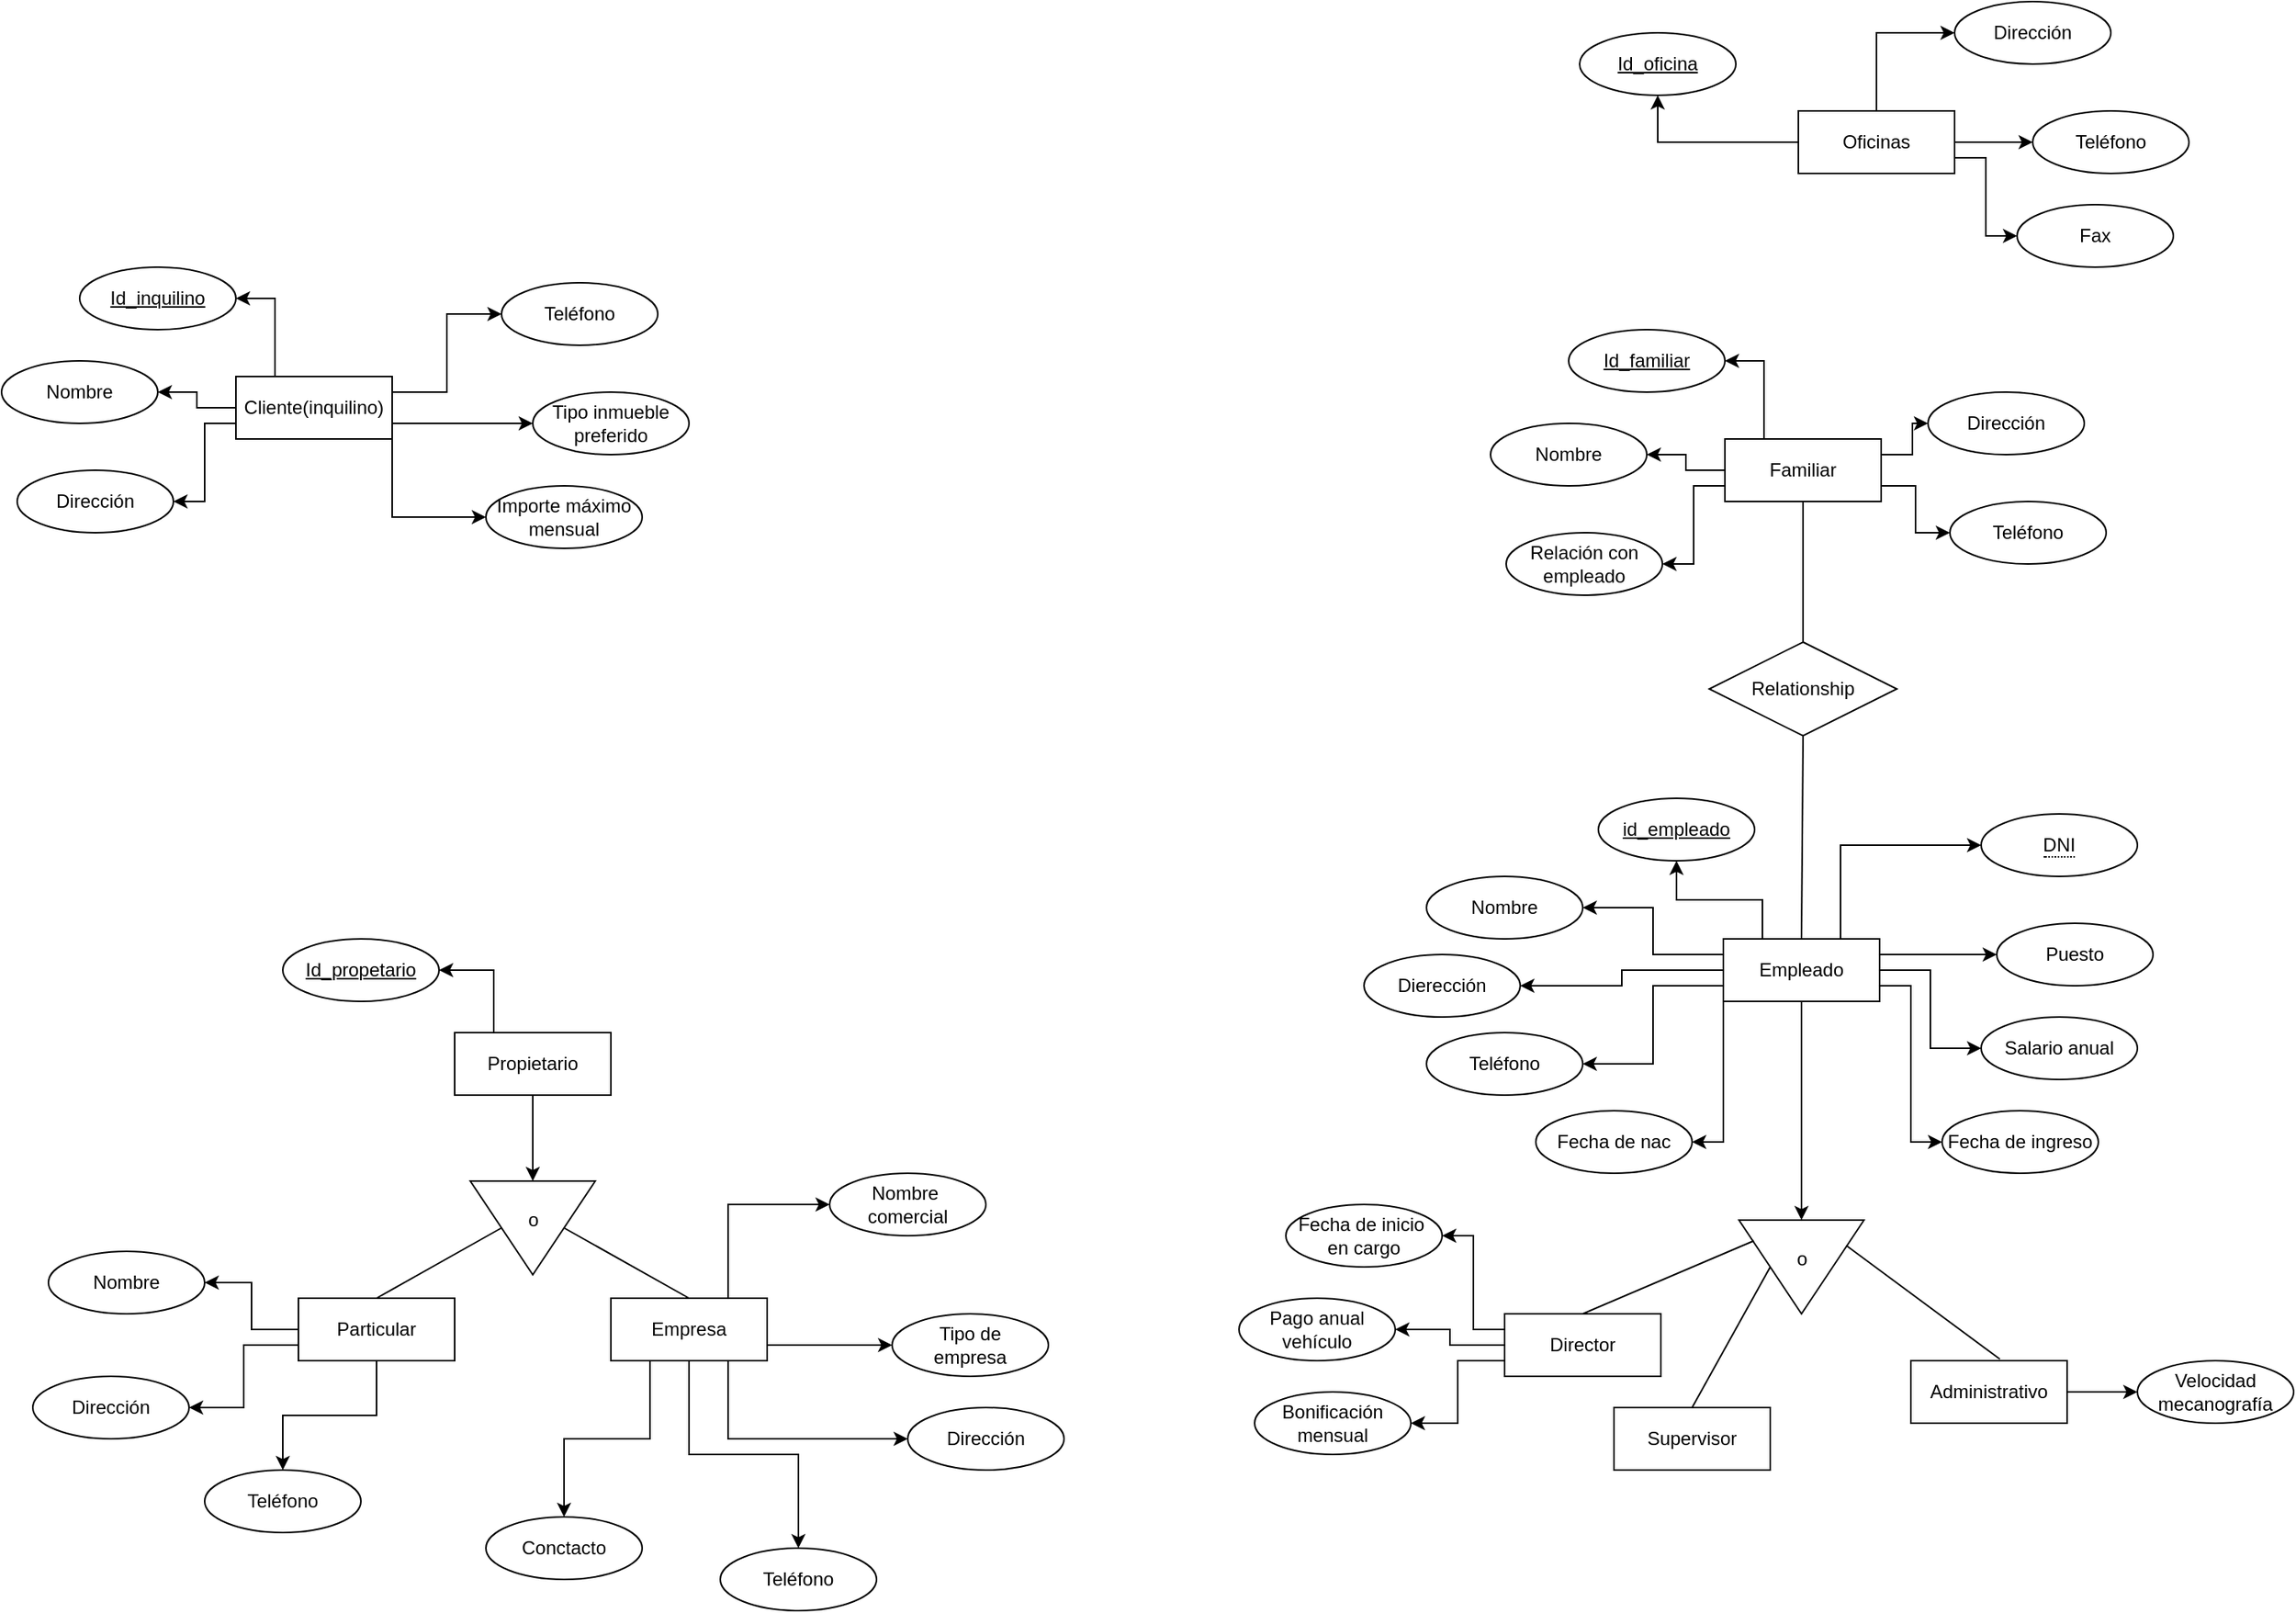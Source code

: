 <mxfile version="28.1.2">
  <diagram name="Página-1" id="LSABtN7aqw4RBNQ7D9AH">
    <mxGraphModel dx="1950" dy="1846" grid="1" gridSize="10" guides="1" tooltips="1" connect="1" arrows="1" fold="1" page="1" pageScale="1" pageWidth="827" pageHeight="1169" math="0" shadow="0">
      <root>
        <mxCell id="0" />
        <mxCell id="1" parent="0" />
        <mxCell id="G-8uH9gzmlZiW9w0FdUu-7" style="edgeStyle=orthogonalEdgeStyle;rounded=0;orthogonalLoop=1;jettySize=auto;html=1;exitX=0;exitY=0.5;exitDx=0;exitDy=0;entryX=0.5;entryY=1;entryDx=0;entryDy=0;" edge="1" parent="1" source="G-8uH9gzmlZiW9w0FdUu-1" target="G-8uH9gzmlZiW9w0FdUu-2">
          <mxGeometry relative="1" as="geometry" />
        </mxCell>
        <mxCell id="G-8uH9gzmlZiW9w0FdUu-8" style="edgeStyle=orthogonalEdgeStyle;rounded=0;orthogonalLoop=1;jettySize=auto;html=1;exitX=0.5;exitY=0;exitDx=0;exitDy=0;entryX=0;entryY=0.5;entryDx=0;entryDy=0;" edge="1" parent="1" source="G-8uH9gzmlZiW9w0FdUu-1" target="G-8uH9gzmlZiW9w0FdUu-4">
          <mxGeometry relative="1" as="geometry" />
        </mxCell>
        <mxCell id="G-8uH9gzmlZiW9w0FdUu-9" style="edgeStyle=orthogonalEdgeStyle;rounded=0;orthogonalLoop=1;jettySize=auto;html=1;exitX=1;exitY=0.5;exitDx=0;exitDy=0;" edge="1" parent="1" source="G-8uH9gzmlZiW9w0FdUu-1" target="G-8uH9gzmlZiW9w0FdUu-5">
          <mxGeometry relative="1" as="geometry" />
        </mxCell>
        <mxCell id="G-8uH9gzmlZiW9w0FdUu-10" style="edgeStyle=orthogonalEdgeStyle;rounded=0;orthogonalLoop=1;jettySize=auto;html=1;exitX=1;exitY=0.75;exitDx=0;exitDy=0;entryX=0;entryY=0.5;entryDx=0;entryDy=0;" edge="1" parent="1" source="G-8uH9gzmlZiW9w0FdUu-1" target="G-8uH9gzmlZiW9w0FdUu-6">
          <mxGeometry relative="1" as="geometry" />
        </mxCell>
        <mxCell id="G-8uH9gzmlZiW9w0FdUu-1" value="Oficinas" style="whiteSpace=wrap;html=1;align=center;" vertex="1" parent="1">
          <mxGeometry x="450" y="-140" width="100" height="40" as="geometry" />
        </mxCell>
        <mxCell id="G-8uH9gzmlZiW9w0FdUu-2" value="Id_oficina" style="ellipse;whiteSpace=wrap;html=1;align=center;fontStyle=4;" vertex="1" parent="1">
          <mxGeometry x="310" y="-190" width="100" height="40" as="geometry" />
        </mxCell>
        <mxCell id="G-8uH9gzmlZiW9w0FdUu-4" value="Dirección" style="ellipse;whiteSpace=wrap;html=1;align=center;" vertex="1" parent="1">
          <mxGeometry x="550" y="-210" width="100" height="40" as="geometry" />
        </mxCell>
        <mxCell id="G-8uH9gzmlZiW9w0FdUu-5" value="Teléfono" style="ellipse;whiteSpace=wrap;html=1;align=center;" vertex="1" parent="1">
          <mxGeometry x="600" y="-140" width="100" height="40" as="geometry" />
        </mxCell>
        <mxCell id="G-8uH9gzmlZiW9w0FdUu-6" value="Fax" style="ellipse;whiteSpace=wrap;html=1;align=center;" vertex="1" parent="1">
          <mxGeometry x="590" y="-80" width="100" height="40" as="geometry" />
        </mxCell>
        <mxCell id="G-8uH9gzmlZiW9w0FdUu-25" style="edgeStyle=orthogonalEdgeStyle;rounded=0;orthogonalLoop=1;jettySize=auto;html=1;exitX=0.25;exitY=0;exitDx=0;exitDy=0;entryX=0.5;entryY=1;entryDx=0;entryDy=0;" edge="1" parent="1" source="G-8uH9gzmlZiW9w0FdUu-11" target="G-8uH9gzmlZiW9w0FdUu-12">
          <mxGeometry relative="1" as="geometry" />
        </mxCell>
        <mxCell id="G-8uH9gzmlZiW9w0FdUu-26" style="edgeStyle=orthogonalEdgeStyle;rounded=0;orthogonalLoop=1;jettySize=auto;html=1;exitX=0.75;exitY=0;exitDx=0;exitDy=0;entryX=0;entryY=0.5;entryDx=0;entryDy=0;" edge="1" parent="1" source="G-8uH9gzmlZiW9w0FdUu-11" target="G-8uH9gzmlZiW9w0FdUu-24">
          <mxGeometry relative="1" as="geometry" />
        </mxCell>
        <mxCell id="G-8uH9gzmlZiW9w0FdUu-27" style="edgeStyle=orthogonalEdgeStyle;rounded=0;orthogonalLoop=1;jettySize=auto;html=1;exitX=1;exitY=0.25;exitDx=0;exitDy=0;entryX=0;entryY=0.5;entryDx=0;entryDy=0;" edge="1" parent="1" source="G-8uH9gzmlZiW9w0FdUu-11" target="G-8uH9gzmlZiW9w0FdUu-14">
          <mxGeometry relative="1" as="geometry" />
        </mxCell>
        <mxCell id="G-8uH9gzmlZiW9w0FdUu-28" style="edgeStyle=orthogonalEdgeStyle;rounded=0;orthogonalLoop=1;jettySize=auto;html=1;exitX=1;exitY=0.5;exitDx=0;exitDy=0;entryX=0;entryY=0.5;entryDx=0;entryDy=0;" edge="1" parent="1" source="G-8uH9gzmlZiW9w0FdUu-11" target="G-8uH9gzmlZiW9w0FdUu-15">
          <mxGeometry relative="1" as="geometry" />
        </mxCell>
        <mxCell id="G-8uH9gzmlZiW9w0FdUu-29" style="edgeStyle=orthogonalEdgeStyle;rounded=0;orthogonalLoop=1;jettySize=auto;html=1;exitX=1;exitY=0.75;exitDx=0;exitDy=0;entryX=0;entryY=0.5;entryDx=0;entryDy=0;" edge="1" parent="1" source="G-8uH9gzmlZiW9w0FdUu-11" target="G-8uH9gzmlZiW9w0FdUu-16">
          <mxGeometry relative="1" as="geometry" />
        </mxCell>
        <mxCell id="G-8uH9gzmlZiW9w0FdUu-30" style="edgeStyle=orthogonalEdgeStyle;rounded=0;orthogonalLoop=1;jettySize=auto;html=1;exitX=0;exitY=0.25;exitDx=0;exitDy=0;entryX=1;entryY=0.5;entryDx=0;entryDy=0;" edge="1" parent="1" source="G-8uH9gzmlZiW9w0FdUu-11" target="G-8uH9gzmlZiW9w0FdUu-22">
          <mxGeometry relative="1" as="geometry" />
        </mxCell>
        <mxCell id="G-8uH9gzmlZiW9w0FdUu-31" style="edgeStyle=orthogonalEdgeStyle;rounded=0;orthogonalLoop=1;jettySize=auto;html=1;exitX=0;exitY=0.5;exitDx=0;exitDy=0;entryX=1;entryY=0.5;entryDx=0;entryDy=0;" edge="1" parent="1" source="G-8uH9gzmlZiW9w0FdUu-11" target="G-8uH9gzmlZiW9w0FdUu-23">
          <mxGeometry relative="1" as="geometry" />
        </mxCell>
        <mxCell id="G-8uH9gzmlZiW9w0FdUu-32" style="edgeStyle=orthogonalEdgeStyle;rounded=0;orthogonalLoop=1;jettySize=auto;html=1;exitX=0;exitY=0.75;exitDx=0;exitDy=0;entryX=1;entryY=0.5;entryDx=0;entryDy=0;" edge="1" parent="1" source="G-8uH9gzmlZiW9w0FdUu-11" target="G-8uH9gzmlZiW9w0FdUu-17">
          <mxGeometry relative="1" as="geometry" />
        </mxCell>
        <mxCell id="G-8uH9gzmlZiW9w0FdUu-33" style="edgeStyle=orthogonalEdgeStyle;rounded=0;orthogonalLoop=1;jettySize=auto;html=1;exitX=0;exitY=1;exitDx=0;exitDy=0;entryX=1;entryY=0.5;entryDx=0;entryDy=0;" edge="1" parent="1" source="G-8uH9gzmlZiW9w0FdUu-11" target="G-8uH9gzmlZiW9w0FdUu-18">
          <mxGeometry relative="1" as="geometry" />
        </mxCell>
        <mxCell id="G-8uH9gzmlZiW9w0FdUu-35" style="edgeStyle=orthogonalEdgeStyle;rounded=0;orthogonalLoop=1;jettySize=auto;html=1;exitX=0.5;exitY=1;exitDx=0;exitDy=0;" edge="1" parent="1" source="G-8uH9gzmlZiW9w0FdUu-11" target="G-8uH9gzmlZiW9w0FdUu-34">
          <mxGeometry relative="1" as="geometry" />
        </mxCell>
        <mxCell id="G-8uH9gzmlZiW9w0FdUu-11" value="Empleado" style="whiteSpace=wrap;html=1;align=center;" vertex="1" parent="1">
          <mxGeometry x="402" y="390" width="100" height="40" as="geometry" />
        </mxCell>
        <mxCell id="G-8uH9gzmlZiW9w0FdUu-12" value="id_empleado" style="ellipse;whiteSpace=wrap;html=1;align=center;fontStyle=4;" vertex="1" parent="1">
          <mxGeometry x="322" y="300" width="100" height="40" as="geometry" />
        </mxCell>
        <mxCell id="G-8uH9gzmlZiW9w0FdUu-14" value="Puesto" style="ellipse;whiteSpace=wrap;html=1;align=center;" vertex="1" parent="1">
          <mxGeometry x="577" y="380" width="100" height="40" as="geometry" />
        </mxCell>
        <mxCell id="G-8uH9gzmlZiW9w0FdUu-15" value="Salario anual" style="ellipse;whiteSpace=wrap;html=1;align=center;" vertex="1" parent="1">
          <mxGeometry x="567" y="440" width="100" height="40" as="geometry" />
        </mxCell>
        <mxCell id="G-8uH9gzmlZiW9w0FdUu-16" value="Fecha de ingreso" style="ellipse;whiteSpace=wrap;html=1;align=center;" vertex="1" parent="1">
          <mxGeometry x="542" y="500" width="100" height="40" as="geometry" />
        </mxCell>
        <mxCell id="G-8uH9gzmlZiW9w0FdUu-17" value="Teléfono" style="ellipse;whiteSpace=wrap;html=1;align=center;" vertex="1" parent="1">
          <mxGeometry x="212" y="450" width="100" height="40" as="geometry" />
        </mxCell>
        <mxCell id="G-8uH9gzmlZiW9w0FdUu-18" value="Fecha de nac" style="ellipse;whiteSpace=wrap;html=1;align=center;" vertex="1" parent="1">
          <mxGeometry x="282" y="500" width="100" height="40" as="geometry" />
        </mxCell>
        <mxCell id="G-8uH9gzmlZiW9w0FdUu-22" value="Nombre" style="ellipse;whiteSpace=wrap;html=1;align=center;" vertex="1" parent="1">
          <mxGeometry x="212" y="350" width="100" height="40" as="geometry" />
        </mxCell>
        <mxCell id="G-8uH9gzmlZiW9w0FdUu-23" value="Dierección" style="ellipse;whiteSpace=wrap;html=1;align=center;" vertex="1" parent="1">
          <mxGeometry x="172" y="400" width="100" height="40" as="geometry" />
        </mxCell>
        <mxCell id="G-8uH9gzmlZiW9w0FdUu-24" value="&lt;span style=&quot;border-bottom-width: 1px; border-bottom-style: dotted; border-bottom-color: currentcolor;&quot;&gt;DNI&lt;/span&gt;" style="ellipse;whiteSpace=wrap;html=1;align=center;" vertex="1" parent="1">
          <mxGeometry x="567" y="310" width="100" height="40" as="geometry" />
        </mxCell>
        <mxCell id="G-8uH9gzmlZiW9w0FdUu-34" value="" style="triangle;whiteSpace=wrap;html=1;rotation=90;" vertex="1" parent="1">
          <mxGeometry x="422" y="560" width="60" height="80" as="geometry" />
        </mxCell>
        <mxCell id="G-8uH9gzmlZiW9w0FdUu-47" style="edgeStyle=orthogonalEdgeStyle;rounded=0;orthogonalLoop=1;jettySize=auto;html=1;exitX=0;exitY=0.25;exitDx=0;exitDy=0;entryX=1;entryY=0.5;entryDx=0;entryDy=0;" edge="1" parent="1" source="G-8uH9gzmlZiW9w0FdUu-36" target="G-8uH9gzmlZiW9w0FdUu-45">
          <mxGeometry relative="1" as="geometry" />
        </mxCell>
        <mxCell id="G-8uH9gzmlZiW9w0FdUu-48" style="edgeStyle=orthogonalEdgeStyle;rounded=0;orthogonalLoop=1;jettySize=auto;html=1;exitX=0;exitY=0.5;exitDx=0;exitDy=0;entryX=1;entryY=0.5;entryDx=0;entryDy=0;" edge="1" parent="1" source="G-8uH9gzmlZiW9w0FdUu-36" target="G-8uH9gzmlZiW9w0FdUu-44">
          <mxGeometry relative="1" as="geometry" />
        </mxCell>
        <mxCell id="G-8uH9gzmlZiW9w0FdUu-49" style="edgeStyle=orthogonalEdgeStyle;rounded=0;orthogonalLoop=1;jettySize=auto;html=1;exitX=0;exitY=0.75;exitDx=0;exitDy=0;entryX=1;entryY=0.5;entryDx=0;entryDy=0;" edge="1" parent="1" source="G-8uH9gzmlZiW9w0FdUu-36" target="G-8uH9gzmlZiW9w0FdUu-46">
          <mxGeometry relative="1" as="geometry" />
        </mxCell>
        <mxCell id="G-8uH9gzmlZiW9w0FdUu-36" value="Director" style="whiteSpace=wrap;html=1;align=center;" vertex="1" parent="1">
          <mxGeometry x="262" y="630" width="100" height="40" as="geometry" />
        </mxCell>
        <mxCell id="G-8uH9gzmlZiW9w0FdUu-37" value="Supervisor" style="whiteSpace=wrap;html=1;align=center;" vertex="1" parent="1">
          <mxGeometry x="332" y="690" width="100" height="40" as="geometry" />
        </mxCell>
        <mxCell id="G-8uH9gzmlZiW9w0FdUu-51" style="edgeStyle=orthogonalEdgeStyle;rounded=0;orthogonalLoop=1;jettySize=auto;html=1;exitX=1;exitY=0.5;exitDx=0;exitDy=0;entryX=0;entryY=0.5;entryDx=0;entryDy=0;" edge="1" parent="1" source="G-8uH9gzmlZiW9w0FdUu-38" target="G-8uH9gzmlZiW9w0FdUu-50">
          <mxGeometry relative="1" as="geometry" />
        </mxCell>
        <mxCell id="G-8uH9gzmlZiW9w0FdUu-38" value="Administrativo" style="whiteSpace=wrap;html=1;align=center;" vertex="1" parent="1">
          <mxGeometry x="522" y="660" width="100" height="40" as="geometry" />
        </mxCell>
        <mxCell id="G-8uH9gzmlZiW9w0FdUu-39" value="" style="endArrow=none;html=1;rounded=0;exitX=0.5;exitY=0;exitDx=0;exitDy=0;entryX=0.221;entryY=0.881;entryDx=0;entryDy=0;entryPerimeter=0;" edge="1" parent="1" source="G-8uH9gzmlZiW9w0FdUu-36" target="G-8uH9gzmlZiW9w0FdUu-34">
          <mxGeometry relative="1" as="geometry">
            <mxPoint x="402" y="660" as="sourcePoint" />
            <mxPoint x="562" y="660" as="targetPoint" />
          </mxGeometry>
        </mxCell>
        <mxCell id="G-8uH9gzmlZiW9w0FdUu-40" value="" style="endArrow=none;html=1;rounded=0;entryX=0.57;entryY=-0.025;entryDx=0;entryDy=0;entryPerimeter=0;exitX=0.271;exitY=0.142;exitDx=0;exitDy=0;exitPerimeter=0;" edge="1" parent="1" source="G-8uH9gzmlZiW9w0FdUu-34" target="G-8uH9gzmlZiW9w0FdUu-38">
          <mxGeometry relative="1" as="geometry">
            <mxPoint x="402" y="660" as="sourcePoint" />
            <mxPoint x="562" y="660" as="targetPoint" />
          </mxGeometry>
        </mxCell>
        <mxCell id="G-8uH9gzmlZiW9w0FdUu-41" value="" style="endArrow=none;html=1;rounded=0;exitX=0.5;exitY=0;exitDx=0;exitDy=0;entryX=0.5;entryY=1;entryDx=0;entryDy=0;" edge="1" parent="1" source="G-8uH9gzmlZiW9w0FdUu-37" target="G-8uH9gzmlZiW9w0FdUu-34">
          <mxGeometry relative="1" as="geometry">
            <mxPoint x="402" y="660" as="sourcePoint" />
            <mxPoint x="562" y="660" as="targetPoint" />
          </mxGeometry>
        </mxCell>
        <mxCell id="G-8uH9gzmlZiW9w0FdUu-44" value="Pago anual&lt;div&gt;vehículo&lt;/div&gt;" style="ellipse;whiteSpace=wrap;html=1;align=center;" vertex="1" parent="1">
          <mxGeometry x="92" y="620" width="100" height="40" as="geometry" />
        </mxCell>
        <mxCell id="G-8uH9gzmlZiW9w0FdUu-45" value="Fecha de inicio&amp;nbsp;&lt;div&gt;en cargo&lt;/div&gt;" style="ellipse;whiteSpace=wrap;html=1;align=center;" vertex="1" parent="1">
          <mxGeometry x="122" y="560" width="100" height="40" as="geometry" />
        </mxCell>
        <mxCell id="G-8uH9gzmlZiW9w0FdUu-46" value="Bonificación&lt;div&gt;mensual&lt;/div&gt;" style="ellipse;whiteSpace=wrap;html=1;align=center;" vertex="1" parent="1">
          <mxGeometry x="102" y="680" width="100" height="40" as="geometry" />
        </mxCell>
        <mxCell id="G-8uH9gzmlZiW9w0FdUu-50" value="Velocidad&lt;div&gt;mecanografía&lt;/div&gt;" style="ellipse;whiteSpace=wrap;html=1;align=center;" vertex="1" parent="1">
          <mxGeometry x="667" y="660" width="100" height="40" as="geometry" />
        </mxCell>
        <mxCell id="G-8uH9gzmlZiW9w0FdUu-59" style="edgeStyle=orthogonalEdgeStyle;rounded=0;orthogonalLoop=1;jettySize=auto;html=1;exitX=0.25;exitY=0;exitDx=0;exitDy=0;entryX=1;entryY=0.5;entryDx=0;entryDy=0;" edge="1" parent="1" source="G-8uH9gzmlZiW9w0FdUu-52" target="G-8uH9gzmlZiW9w0FdUu-53">
          <mxGeometry relative="1" as="geometry" />
        </mxCell>
        <mxCell id="G-8uH9gzmlZiW9w0FdUu-60" style="edgeStyle=orthogonalEdgeStyle;rounded=0;orthogonalLoop=1;jettySize=auto;html=1;exitX=0;exitY=0.5;exitDx=0;exitDy=0;entryX=1;entryY=0.5;entryDx=0;entryDy=0;" edge="1" parent="1" source="G-8uH9gzmlZiW9w0FdUu-52" target="G-8uH9gzmlZiW9w0FdUu-56">
          <mxGeometry relative="1" as="geometry" />
        </mxCell>
        <mxCell id="G-8uH9gzmlZiW9w0FdUu-61" style="edgeStyle=orthogonalEdgeStyle;rounded=0;orthogonalLoop=1;jettySize=auto;html=1;exitX=0;exitY=0.75;exitDx=0;exitDy=0;entryX=1;entryY=0.5;entryDx=0;entryDy=0;" edge="1" parent="1" source="G-8uH9gzmlZiW9w0FdUu-52" target="G-8uH9gzmlZiW9w0FdUu-58">
          <mxGeometry relative="1" as="geometry" />
        </mxCell>
        <mxCell id="G-8uH9gzmlZiW9w0FdUu-62" style="edgeStyle=orthogonalEdgeStyle;rounded=0;orthogonalLoop=1;jettySize=auto;html=1;exitX=1;exitY=0.25;exitDx=0;exitDy=0;" edge="1" parent="1" source="G-8uH9gzmlZiW9w0FdUu-52" target="G-8uH9gzmlZiW9w0FdUu-54">
          <mxGeometry relative="1" as="geometry" />
        </mxCell>
        <mxCell id="G-8uH9gzmlZiW9w0FdUu-63" style="edgeStyle=orthogonalEdgeStyle;rounded=0;orthogonalLoop=1;jettySize=auto;html=1;exitX=1;exitY=0.75;exitDx=0;exitDy=0;entryX=0;entryY=0.5;entryDx=0;entryDy=0;" edge="1" parent="1" source="G-8uH9gzmlZiW9w0FdUu-52" target="G-8uH9gzmlZiW9w0FdUu-55">
          <mxGeometry relative="1" as="geometry" />
        </mxCell>
        <mxCell id="G-8uH9gzmlZiW9w0FdUu-52" value="Familiar" style="whiteSpace=wrap;html=1;align=center;" vertex="1" parent="1">
          <mxGeometry x="403" y="70" width="100" height="40" as="geometry" />
        </mxCell>
        <mxCell id="G-8uH9gzmlZiW9w0FdUu-53" value="Id_familiar" style="ellipse;whiteSpace=wrap;html=1;align=center;fontStyle=4;" vertex="1" parent="1">
          <mxGeometry x="303" width="100" height="40" as="geometry" />
        </mxCell>
        <mxCell id="G-8uH9gzmlZiW9w0FdUu-54" value="Dirección" style="ellipse;whiteSpace=wrap;html=1;align=center;" vertex="1" parent="1">
          <mxGeometry x="533" y="40" width="100" height="40" as="geometry" />
        </mxCell>
        <mxCell id="G-8uH9gzmlZiW9w0FdUu-55" value="Teléfono" style="ellipse;whiteSpace=wrap;html=1;align=center;" vertex="1" parent="1">
          <mxGeometry x="547" y="110" width="100" height="40" as="geometry" />
        </mxCell>
        <mxCell id="G-8uH9gzmlZiW9w0FdUu-56" value="Nombre" style="ellipse;whiteSpace=wrap;html=1;align=center;" vertex="1" parent="1">
          <mxGeometry x="253" y="60" width="100" height="40" as="geometry" />
        </mxCell>
        <mxCell id="G-8uH9gzmlZiW9w0FdUu-58" value="Relación con&lt;div&gt;empleado&lt;/div&gt;" style="ellipse;whiteSpace=wrap;html=1;align=center;" vertex="1" parent="1">
          <mxGeometry x="263" y="130" width="100" height="40" as="geometry" />
        </mxCell>
        <mxCell id="G-8uH9gzmlZiW9w0FdUu-65" value="Relationship" style="shape=rhombus;perimeter=rhombusPerimeter;whiteSpace=wrap;html=1;align=center;" vertex="1" parent="1">
          <mxGeometry x="393" y="200" width="120" height="60" as="geometry" />
        </mxCell>
        <mxCell id="G-8uH9gzmlZiW9w0FdUu-73" style="edgeStyle=orthogonalEdgeStyle;rounded=0;orthogonalLoop=1;jettySize=auto;html=1;exitX=0.25;exitY=0;exitDx=0;exitDy=0;entryX=1;entryY=0.5;entryDx=0;entryDy=0;" edge="1" source="G-8uH9gzmlZiW9w0FdUu-78" target="G-8uH9gzmlZiW9w0FdUu-79" parent="1">
          <mxGeometry relative="1" as="geometry" />
        </mxCell>
        <mxCell id="G-8uH9gzmlZiW9w0FdUu-74" style="edgeStyle=orthogonalEdgeStyle;rounded=0;orthogonalLoop=1;jettySize=auto;html=1;exitX=0;exitY=0.5;exitDx=0;exitDy=0;entryX=1;entryY=0.5;entryDx=0;entryDy=0;" edge="1" source="G-8uH9gzmlZiW9w0FdUu-78" target="G-8uH9gzmlZiW9w0FdUu-82" parent="1">
          <mxGeometry relative="1" as="geometry" />
        </mxCell>
        <mxCell id="G-8uH9gzmlZiW9w0FdUu-75" style="edgeStyle=orthogonalEdgeStyle;rounded=0;orthogonalLoop=1;jettySize=auto;html=1;exitX=0;exitY=0.75;exitDx=0;exitDy=0;entryX=1;entryY=0.5;entryDx=0;entryDy=0;" edge="1" source="G-8uH9gzmlZiW9w0FdUu-78" target="G-8uH9gzmlZiW9w0FdUu-83" parent="1">
          <mxGeometry relative="1" as="geometry" />
        </mxCell>
        <mxCell id="G-8uH9gzmlZiW9w0FdUu-77" style="edgeStyle=orthogonalEdgeStyle;rounded=0;orthogonalLoop=1;jettySize=auto;html=1;exitX=1;exitY=0.75;exitDx=0;exitDy=0;entryX=0;entryY=0.5;entryDx=0;entryDy=0;" edge="1" source="G-8uH9gzmlZiW9w0FdUu-78" target="G-8uH9gzmlZiW9w0FdUu-81" parent="1">
          <mxGeometry relative="1" as="geometry" />
        </mxCell>
        <mxCell id="G-8uH9gzmlZiW9w0FdUu-123" style="edgeStyle=orthogonalEdgeStyle;rounded=0;orthogonalLoop=1;jettySize=auto;html=1;exitX=1;exitY=0.25;exitDx=0;exitDy=0;entryX=0;entryY=0.5;entryDx=0;entryDy=0;" edge="1" parent="1" source="G-8uH9gzmlZiW9w0FdUu-78" target="G-8uH9gzmlZiW9w0FdUu-80">
          <mxGeometry relative="1" as="geometry" />
        </mxCell>
        <mxCell id="G-8uH9gzmlZiW9w0FdUu-125" style="edgeStyle=orthogonalEdgeStyle;rounded=0;orthogonalLoop=1;jettySize=auto;html=1;exitX=1;exitY=1;exitDx=0;exitDy=0;entryX=0;entryY=0.5;entryDx=0;entryDy=0;" edge="1" parent="1" source="G-8uH9gzmlZiW9w0FdUu-78" target="G-8uH9gzmlZiW9w0FdUu-124">
          <mxGeometry relative="1" as="geometry" />
        </mxCell>
        <mxCell id="G-8uH9gzmlZiW9w0FdUu-78" value="Cliente(inquilino)" style="whiteSpace=wrap;html=1;align=center;" vertex="1" parent="1">
          <mxGeometry x="-550" y="30" width="100" height="40" as="geometry" />
        </mxCell>
        <mxCell id="G-8uH9gzmlZiW9w0FdUu-79" value="Id_inquilino" style="ellipse;whiteSpace=wrap;html=1;align=center;fontStyle=4;" vertex="1" parent="1">
          <mxGeometry x="-650" y="-40" width="100" height="40" as="geometry" />
        </mxCell>
        <mxCell id="G-8uH9gzmlZiW9w0FdUu-80" value="Teléfono" style="ellipse;whiteSpace=wrap;html=1;align=center;" vertex="1" parent="1">
          <mxGeometry x="-380" y="-30" width="100" height="40" as="geometry" />
        </mxCell>
        <mxCell id="G-8uH9gzmlZiW9w0FdUu-81" value="Tipo inmueble&lt;div&gt;preferido&lt;/div&gt;" style="ellipse;whiteSpace=wrap;html=1;align=center;" vertex="1" parent="1">
          <mxGeometry x="-360" y="40" width="100" height="40" as="geometry" />
        </mxCell>
        <mxCell id="G-8uH9gzmlZiW9w0FdUu-82" value="Nombre" style="ellipse;whiteSpace=wrap;html=1;align=center;" vertex="1" parent="1">
          <mxGeometry x="-700" y="20" width="100" height="40" as="geometry" />
        </mxCell>
        <mxCell id="G-8uH9gzmlZiW9w0FdUu-83" value="Dirección" style="ellipse;whiteSpace=wrap;html=1;align=center;" vertex="1" parent="1">
          <mxGeometry x="-690" y="90" width="100" height="40" as="geometry" />
        </mxCell>
        <mxCell id="G-8uH9gzmlZiW9w0FdUu-84" value="o" style="text;html=1;align=center;verticalAlign=middle;resizable=0;points=[];autosize=1;strokeColor=none;fillColor=none;" vertex="1" parent="1">
          <mxGeometry x="437" y="580" width="30" height="30" as="geometry" />
        </mxCell>
        <mxCell id="G-8uH9gzmlZiW9w0FdUu-87" style="edgeStyle=orthogonalEdgeStyle;rounded=0;orthogonalLoop=1;jettySize=auto;html=1;exitX=0.25;exitY=0;exitDx=0;exitDy=0;entryX=1;entryY=0.5;entryDx=0;entryDy=0;" edge="1" parent="1" source="G-8uH9gzmlZiW9w0FdUu-85" target="G-8uH9gzmlZiW9w0FdUu-86">
          <mxGeometry relative="1" as="geometry" />
        </mxCell>
        <mxCell id="G-8uH9gzmlZiW9w0FdUu-91" style="edgeStyle=orthogonalEdgeStyle;rounded=0;orthogonalLoop=1;jettySize=auto;html=1;exitX=0.5;exitY=1;exitDx=0;exitDy=0;entryX=0;entryY=0.5;entryDx=0;entryDy=0;" edge="1" parent="1" source="G-8uH9gzmlZiW9w0FdUu-85" target="G-8uH9gzmlZiW9w0FdUu-88">
          <mxGeometry relative="1" as="geometry" />
        </mxCell>
        <mxCell id="G-8uH9gzmlZiW9w0FdUu-85" value="Propietario" style="whiteSpace=wrap;html=1;align=center;" vertex="1" parent="1">
          <mxGeometry x="-410" y="450" width="100" height="40" as="geometry" />
        </mxCell>
        <mxCell id="G-8uH9gzmlZiW9w0FdUu-86" value="Id_propetario" style="ellipse;whiteSpace=wrap;html=1;align=center;fontStyle=4;" vertex="1" parent="1">
          <mxGeometry x="-520" y="390" width="100" height="40" as="geometry" />
        </mxCell>
        <mxCell id="G-8uH9gzmlZiW9w0FdUu-88" value="" style="triangle;whiteSpace=wrap;html=1;rotation=90;" vertex="1" parent="1">
          <mxGeometry x="-390" y="535" width="60" height="80" as="geometry" />
        </mxCell>
        <mxCell id="G-8uH9gzmlZiW9w0FdUu-89" value="o" style="text;html=1;align=center;verticalAlign=middle;resizable=0;points=[];autosize=1;strokeColor=none;fillColor=none;" vertex="1" parent="1">
          <mxGeometry x="-375" y="555" width="30" height="30" as="geometry" />
        </mxCell>
        <mxCell id="G-8uH9gzmlZiW9w0FdUu-105" style="edgeStyle=orthogonalEdgeStyle;rounded=0;orthogonalLoop=1;jettySize=auto;html=1;exitX=0;exitY=0.5;exitDx=0;exitDy=0;entryX=1;entryY=0.5;entryDx=0;entryDy=0;" edge="1" parent="1" source="G-8uH9gzmlZiW9w0FdUu-92" target="G-8uH9gzmlZiW9w0FdUu-98">
          <mxGeometry relative="1" as="geometry" />
        </mxCell>
        <mxCell id="G-8uH9gzmlZiW9w0FdUu-107" style="edgeStyle=orthogonalEdgeStyle;rounded=0;orthogonalLoop=1;jettySize=auto;html=1;exitX=0.5;exitY=1;exitDx=0;exitDy=0;entryX=0.5;entryY=0;entryDx=0;entryDy=0;" edge="1" parent="1" source="G-8uH9gzmlZiW9w0FdUu-92" target="G-8uH9gzmlZiW9w0FdUu-100">
          <mxGeometry relative="1" as="geometry" />
        </mxCell>
        <mxCell id="G-8uH9gzmlZiW9w0FdUu-112" style="edgeStyle=orthogonalEdgeStyle;rounded=0;orthogonalLoop=1;jettySize=auto;html=1;exitX=0;exitY=0.75;exitDx=0;exitDy=0;entryX=1;entryY=0.5;entryDx=0;entryDy=0;" edge="1" parent="1" source="G-8uH9gzmlZiW9w0FdUu-92" target="G-8uH9gzmlZiW9w0FdUu-99">
          <mxGeometry relative="1" as="geometry" />
        </mxCell>
        <mxCell id="G-8uH9gzmlZiW9w0FdUu-92" value="Particular" style="whiteSpace=wrap;html=1;align=center;" vertex="1" parent="1">
          <mxGeometry x="-510" y="620" width="100" height="40" as="geometry" />
        </mxCell>
        <mxCell id="G-8uH9gzmlZiW9w0FdUu-113" style="edgeStyle=orthogonalEdgeStyle;rounded=0;orthogonalLoop=1;jettySize=auto;html=1;exitX=0.25;exitY=1;exitDx=0;exitDy=0;entryX=0.5;entryY=0;entryDx=0;entryDy=0;" edge="1" parent="1" source="G-8uH9gzmlZiW9w0FdUu-93" target="G-8uH9gzmlZiW9w0FdUu-111">
          <mxGeometry relative="1" as="geometry" />
        </mxCell>
        <mxCell id="G-8uH9gzmlZiW9w0FdUu-114" style="edgeStyle=orthogonalEdgeStyle;rounded=0;orthogonalLoop=1;jettySize=auto;html=1;exitX=0.5;exitY=1;exitDx=0;exitDy=0;" edge="1" parent="1" source="G-8uH9gzmlZiW9w0FdUu-93" target="G-8uH9gzmlZiW9w0FdUu-109">
          <mxGeometry relative="1" as="geometry" />
        </mxCell>
        <mxCell id="G-8uH9gzmlZiW9w0FdUu-117" style="edgeStyle=orthogonalEdgeStyle;rounded=0;orthogonalLoop=1;jettySize=auto;html=1;exitX=0.75;exitY=1;exitDx=0;exitDy=0;entryX=0;entryY=0.5;entryDx=0;entryDy=0;" edge="1" parent="1" source="G-8uH9gzmlZiW9w0FdUu-93" target="G-8uH9gzmlZiW9w0FdUu-104">
          <mxGeometry relative="1" as="geometry" />
        </mxCell>
        <mxCell id="G-8uH9gzmlZiW9w0FdUu-119" style="edgeStyle=orthogonalEdgeStyle;rounded=0;orthogonalLoop=1;jettySize=auto;html=1;exitX=1;exitY=0.75;exitDx=0;exitDy=0;entryX=0;entryY=0.5;entryDx=0;entryDy=0;" edge="1" parent="1" source="G-8uH9gzmlZiW9w0FdUu-93" target="G-8uH9gzmlZiW9w0FdUu-103">
          <mxGeometry relative="1" as="geometry" />
        </mxCell>
        <mxCell id="G-8uH9gzmlZiW9w0FdUu-120" style="edgeStyle=orthogonalEdgeStyle;rounded=0;orthogonalLoop=1;jettySize=auto;html=1;exitX=0.75;exitY=0;exitDx=0;exitDy=0;entryX=0;entryY=0.5;entryDx=0;entryDy=0;" edge="1" parent="1" source="G-8uH9gzmlZiW9w0FdUu-93" target="G-8uH9gzmlZiW9w0FdUu-102">
          <mxGeometry relative="1" as="geometry" />
        </mxCell>
        <mxCell id="G-8uH9gzmlZiW9w0FdUu-93" value="Empresa" style="whiteSpace=wrap;html=1;align=center;" vertex="1" parent="1">
          <mxGeometry x="-310" y="620" width="100" height="40" as="geometry" />
        </mxCell>
        <mxCell id="G-8uH9gzmlZiW9w0FdUu-95" value="" style="endArrow=none;html=1;rounded=0;exitX=0.5;exitY=0;exitDx=0;exitDy=0;entryX=0.5;entryY=1;entryDx=0;entryDy=0;" edge="1" parent="1" source="G-8uH9gzmlZiW9w0FdUu-92" target="G-8uH9gzmlZiW9w0FdUu-88">
          <mxGeometry relative="1" as="geometry">
            <mxPoint x="-230" y="570" as="sourcePoint" />
            <mxPoint x="-70" y="570" as="targetPoint" />
          </mxGeometry>
        </mxCell>
        <mxCell id="G-8uH9gzmlZiW9w0FdUu-97" value="" style="endArrow=none;html=1;rounded=0;exitX=0.5;exitY=0;exitDx=0;exitDy=0;entryX=0.5;entryY=0;entryDx=0;entryDy=0;" edge="1" parent="1" source="G-8uH9gzmlZiW9w0FdUu-88" target="G-8uH9gzmlZiW9w0FdUu-93">
          <mxGeometry relative="1" as="geometry">
            <mxPoint x="-230" y="570" as="sourcePoint" />
            <mxPoint x="-70" y="570" as="targetPoint" />
          </mxGeometry>
        </mxCell>
        <mxCell id="G-8uH9gzmlZiW9w0FdUu-98" value="Nombre" style="ellipse;whiteSpace=wrap;html=1;align=center;" vertex="1" parent="1">
          <mxGeometry x="-670" y="590" width="100" height="40" as="geometry" />
        </mxCell>
        <mxCell id="G-8uH9gzmlZiW9w0FdUu-99" value="Dirección" style="ellipse;whiteSpace=wrap;html=1;align=center;" vertex="1" parent="1">
          <mxGeometry x="-680" y="670" width="100" height="40" as="geometry" />
        </mxCell>
        <mxCell id="G-8uH9gzmlZiW9w0FdUu-100" value="Teléfono" style="ellipse;whiteSpace=wrap;html=1;align=center;" vertex="1" parent="1">
          <mxGeometry x="-570" y="730" width="100" height="40" as="geometry" />
        </mxCell>
        <mxCell id="G-8uH9gzmlZiW9w0FdUu-102" value="Nombre&amp;nbsp;&lt;div&gt;comercial&lt;/div&gt;" style="ellipse;whiteSpace=wrap;html=1;align=center;" vertex="1" parent="1">
          <mxGeometry x="-170" y="540" width="100" height="40" as="geometry" />
        </mxCell>
        <mxCell id="G-8uH9gzmlZiW9w0FdUu-103" value="Tipo de&lt;div&gt;empresa&lt;/div&gt;" style="ellipse;whiteSpace=wrap;html=1;align=center;" vertex="1" parent="1">
          <mxGeometry x="-130" y="630" width="100" height="40" as="geometry" />
        </mxCell>
        <mxCell id="G-8uH9gzmlZiW9w0FdUu-104" value="Dirección" style="ellipse;whiteSpace=wrap;html=1;align=center;" vertex="1" parent="1">
          <mxGeometry x="-120" y="690" width="100" height="40" as="geometry" />
        </mxCell>
        <mxCell id="G-8uH9gzmlZiW9w0FdUu-109" value="Teléfono" style="ellipse;whiteSpace=wrap;html=1;align=center;" vertex="1" parent="1">
          <mxGeometry x="-240" y="780" width="100" height="40" as="geometry" />
        </mxCell>
        <mxCell id="G-8uH9gzmlZiW9w0FdUu-111" value="Conctacto" style="ellipse;whiteSpace=wrap;html=1;align=center;" vertex="1" parent="1">
          <mxGeometry x="-390" y="760" width="100" height="40" as="geometry" />
        </mxCell>
        <mxCell id="G-8uH9gzmlZiW9w0FdUu-121" value="" style="endArrow=none;html=1;rounded=0;entryX=0.5;entryY=1;entryDx=0;entryDy=0;exitX=0.5;exitY=0;exitDx=0;exitDy=0;" edge="1" parent="1" source="G-8uH9gzmlZiW9w0FdUu-11" target="G-8uH9gzmlZiW9w0FdUu-65">
          <mxGeometry relative="1" as="geometry">
            <mxPoint x="270" y="280" as="sourcePoint" />
            <mxPoint x="430" y="280" as="targetPoint" />
          </mxGeometry>
        </mxCell>
        <mxCell id="G-8uH9gzmlZiW9w0FdUu-122" value="" style="endArrow=none;html=1;rounded=0;entryX=0.5;entryY=1;entryDx=0;entryDy=0;exitX=0.5;exitY=0;exitDx=0;exitDy=0;" edge="1" parent="1" source="G-8uH9gzmlZiW9w0FdUu-65" target="G-8uH9gzmlZiW9w0FdUu-52">
          <mxGeometry relative="1" as="geometry">
            <mxPoint x="270" y="280" as="sourcePoint" />
            <mxPoint x="430" y="280" as="targetPoint" />
          </mxGeometry>
        </mxCell>
        <mxCell id="G-8uH9gzmlZiW9w0FdUu-124" value="Importe máximo&lt;div&gt;mensual&lt;/div&gt;" style="ellipse;whiteSpace=wrap;html=1;align=center;" vertex="1" parent="1">
          <mxGeometry x="-390" y="100" width="100" height="40" as="geometry" />
        </mxCell>
      </root>
    </mxGraphModel>
  </diagram>
</mxfile>
